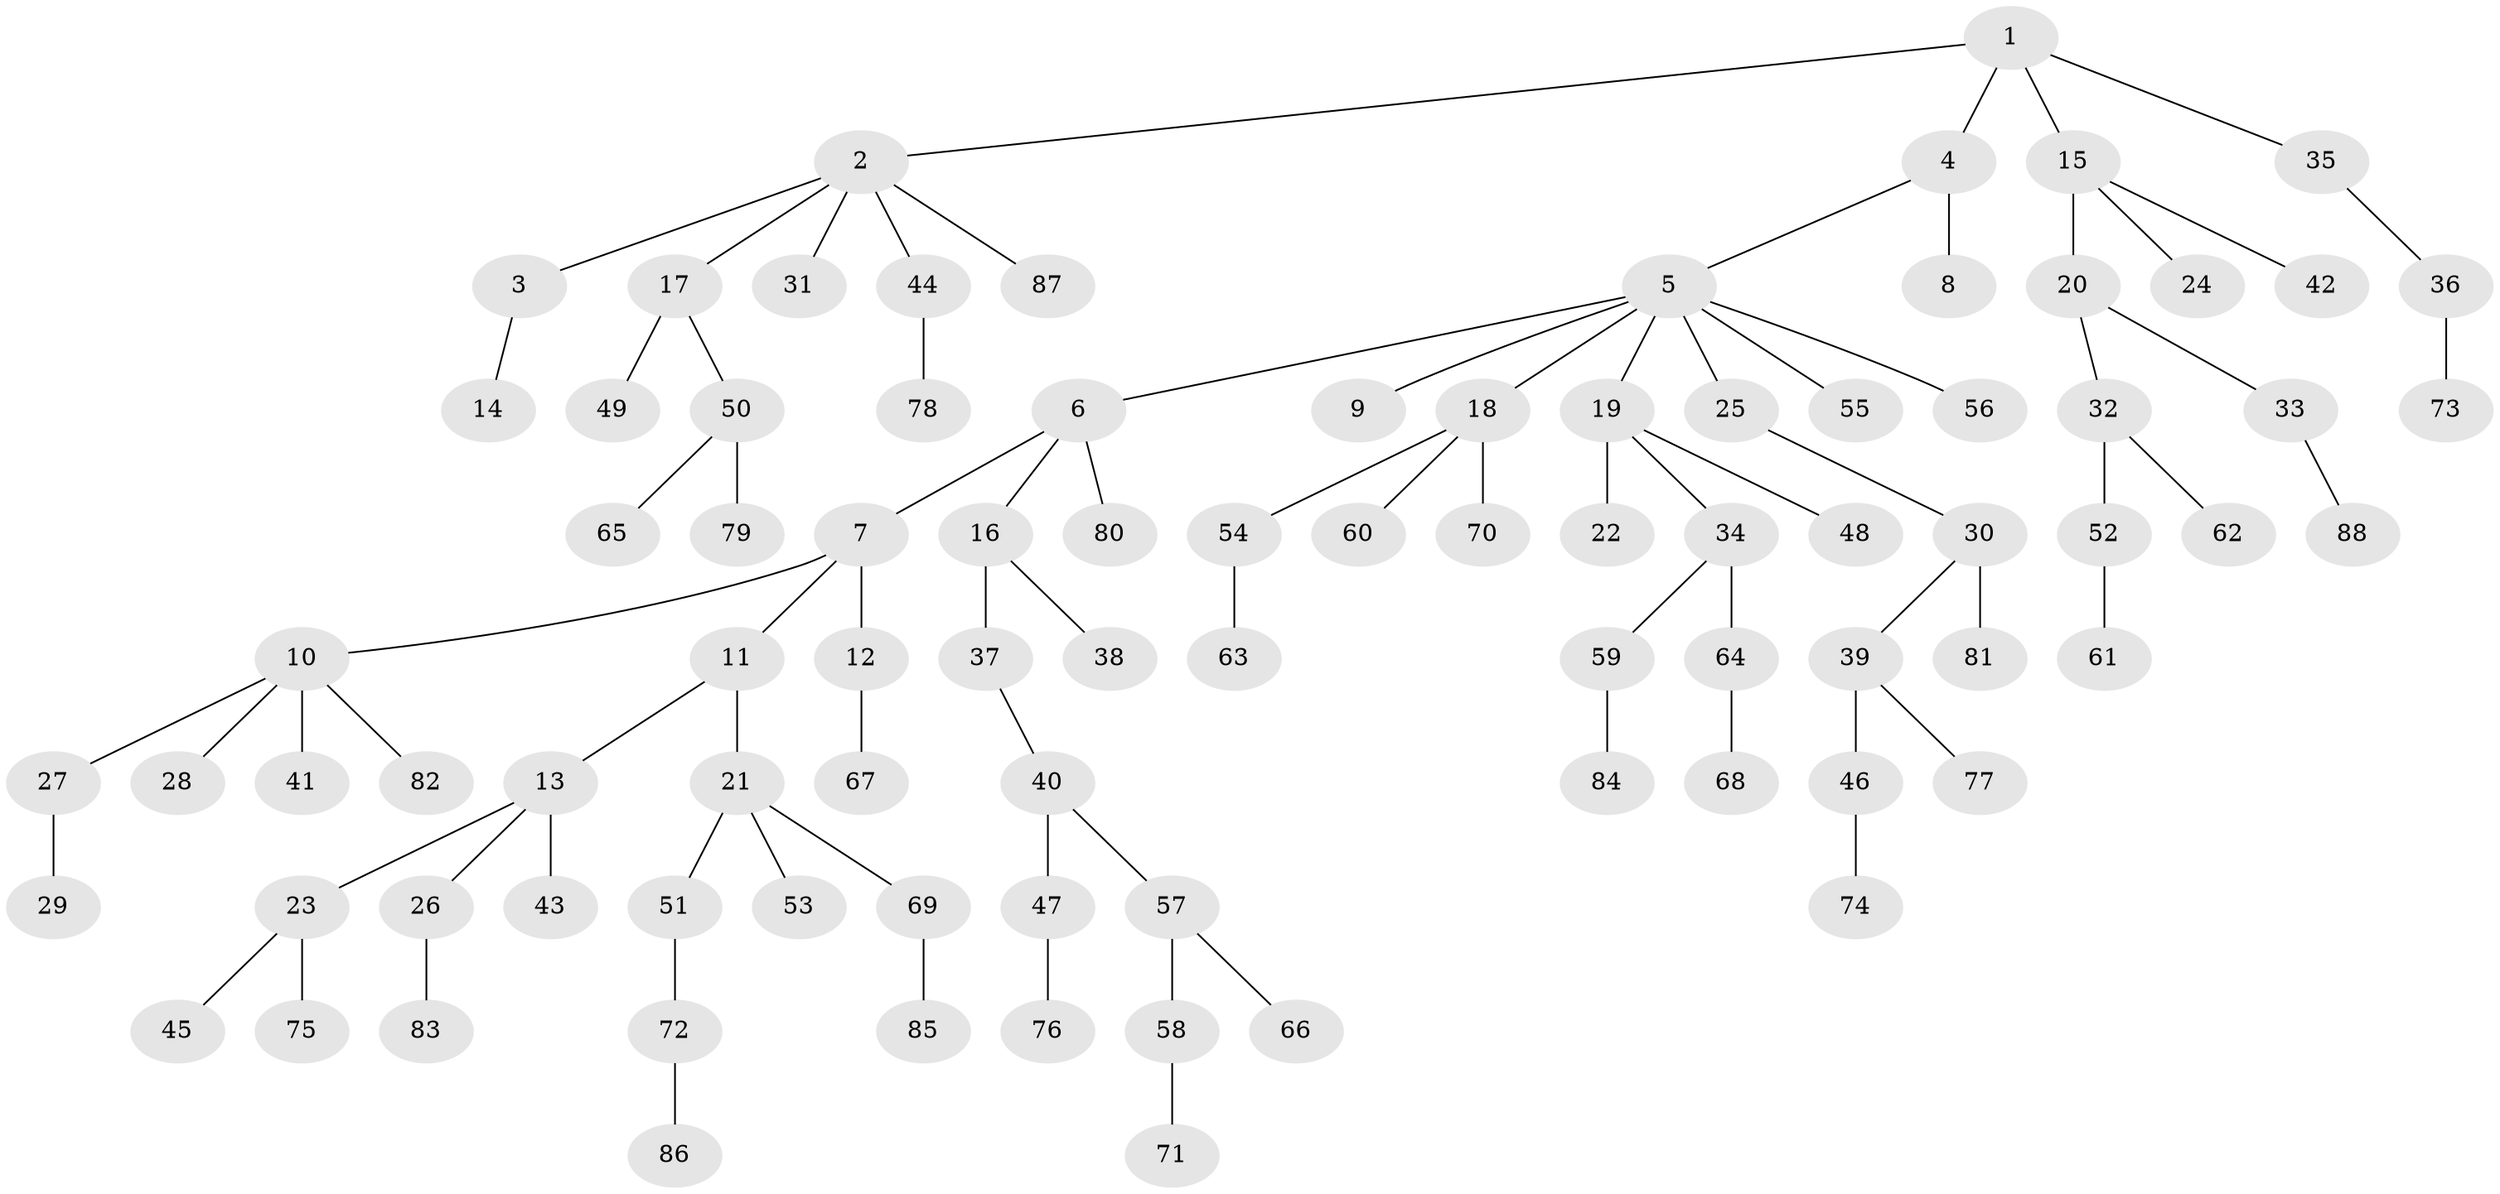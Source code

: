 // Generated by graph-tools (version 1.1) at 2025/11/02/27/25 16:11:26]
// undirected, 88 vertices, 87 edges
graph export_dot {
graph [start="1"]
  node [color=gray90,style=filled];
  1;
  2;
  3;
  4;
  5;
  6;
  7;
  8;
  9;
  10;
  11;
  12;
  13;
  14;
  15;
  16;
  17;
  18;
  19;
  20;
  21;
  22;
  23;
  24;
  25;
  26;
  27;
  28;
  29;
  30;
  31;
  32;
  33;
  34;
  35;
  36;
  37;
  38;
  39;
  40;
  41;
  42;
  43;
  44;
  45;
  46;
  47;
  48;
  49;
  50;
  51;
  52;
  53;
  54;
  55;
  56;
  57;
  58;
  59;
  60;
  61;
  62;
  63;
  64;
  65;
  66;
  67;
  68;
  69;
  70;
  71;
  72;
  73;
  74;
  75;
  76;
  77;
  78;
  79;
  80;
  81;
  82;
  83;
  84;
  85;
  86;
  87;
  88;
  1 -- 2;
  1 -- 4;
  1 -- 15;
  1 -- 35;
  2 -- 3;
  2 -- 17;
  2 -- 31;
  2 -- 44;
  2 -- 87;
  3 -- 14;
  4 -- 5;
  4 -- 8;
  5 -- 6;
  5 -- 9;
  5 -- 18;
  5 -- 19;
  5 -- 25;
  5 -- 55;
  5 -- 56;
  6 -- 7;
  6 -- 16;
  6 -- 80;
  7 -- 10;
  7 -- 11;
  7 -- 12;
  10 -- 27;
  10 -- 28;
  10 -- 41;
  10 -- 82;
  11 -- 13;
  11 -- 21;
  12 -- 67;
  13 -- 23;
  13 -- 26;
  13 -- 43;
  15 -- 20;
  15 -- 24;
  15 -- 42;
  16 -- 37;
  16 -- 38;
  17 -- 49;
  17 -- 50;
  18 -- 54;
  18 -- 60;
  18 -- 70;
  19 -- 22;
  19 -- 34;
  19 -- 48;
  20 -- 32;
  20 -- 33;
  21 -- 51;
  21 -- 53;
  21 -- 69;
  23 -- 45;
  23 -- 75;
  25 -- 30;
  26 -- 83;
  27 -- 29;
  30 -- 39;
  30 -- 81;
  32 -- 52;
  32 -- 62;
  33 -- 88;
  34 -- 59;
  34 -- 64;
  35 -- 36;
  36 -- 73;
  37 -- 40;
  39 -- 46;
  39 -- 77;
  40 -- 47;
  40 -- 57;
  44 -- 78;
  46 -- 74;
  47 -- 76;
  50 -- 65;
  50 -- 79;
  51 -- 72;
  52 -- 61;
  54 -- 63;
  57 -- 58;
  57 -- 66;
  58 -- 71;
  59 -- 84;
  64 -- 68;
  69 -- 85;
  72 -- 86;
}
